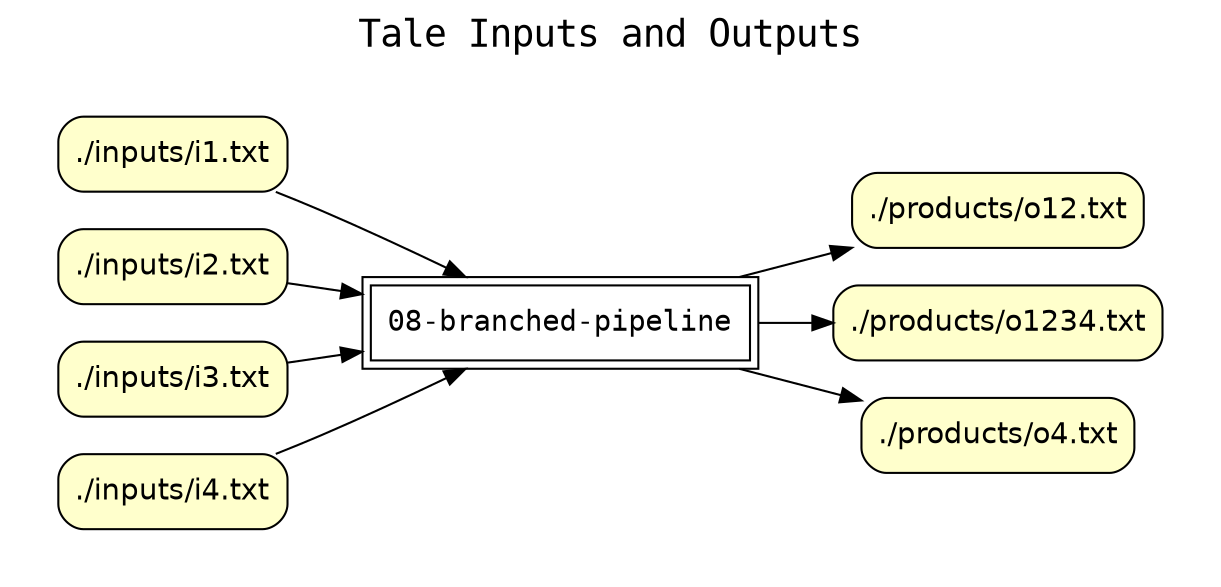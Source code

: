 
# Run ID: http://wholetale.org/tale2035/version_1021/run_1119#
digraph wt_run {
rankdir=LR

# graph title
fontname=Courier; fontsize=18; labelloc=t
label="Tale Inputs and Outputs"

# the tale run
node[shape=box style="filled" fillcolor="#FFFFFF" peripheries=2 fontname=Courier]
"http://wholetale.org/tale2035/version_1021/run_1119#" [label="08-branched-pipeline"]

# output files
subgraph cluster_outputs { label=""; color=white; penwidth=0
subgraph cluster_outputs_inner { label=""; color=white
node[shape=box style="rounded,filled" fillcolor="#FFFFCC" peripheries=1 fontname=Helvetica]
"http://wholetale.org/tale_2035/version_1021/run_1119#data_file_i29" [label="./products/o12.txt"]
"http://wholetale.org/tale_2035/version_1021/run_1119#data_file_i30" [label="./products/o1234.txt"]
"http://wholetale.org/tale_2035/version_1021/run_1119#data_file_i31" [label="./products/o4.txt"]
}}
"http://wholetale.org/tale2035/version_1021/run_1119#" -> "http://wholetale.org/tale_2035/version_1021/run_1119#data_file_i29"
"http://wholetale.org/tale2035/version_1021/run_1119#" -> "http://wholetale.org/tale_2035/version_1021/run_1119#data_file_i30"
"http://wholetale.org/tale2035/version_1021/run_1119#" -> "http://wholetale.org/tale_2035/version_1021/run_1119#data_file_i31"

# input files
subgraph cluster_inputs { label=""; color=white; penwidth=0
subgraph cluster_inputs_inner { label=""; color=white
node[shape=box style="rounded,filled" fillcolor="#FFFFCC" peripheries=1 fontname=Helvetica]
"http://wholetale.org/tale_2035/version_1021/run_1119#data_file_i23" [label="./inputs/i1.txt"]
"http://wholetale.org/tale_2035/version_1021/run_1119#data_file_i24" [label="./inputs/i2.txt"]
"http://wholetale.org/tale_2035/version_1021/run_1119#data_file_i26" [label="./inputs/i3.txt"]
"http://wholetale.org/tale_2035/version_1021/run_1119#data_file_i28" [label="./inputs/i4.txt"]
}}
"http://wholetale.org/tale_2035/version_1021/run_1119#data_file_i23" -> "http://wholetale.org/tale2035/version_1021/run_1119#"
"http://wholetale.org/tale_2035/version_1021/run_1119#data_file_i24" -> "http://wholetale.org/tale2035/version_1021/run_1119#"
"http://wholetale.org/tale_2035/version_1021/run_1119#data_file_i26" -> "http://wholetale.org/tale2035/version_1021/run_1119#"
"http://wholetale.org/tale_2035/version_1021/run_1119#data_file_i28" -> "http://wholetale.org/tale2035/version_1021/run_1119#"
}
